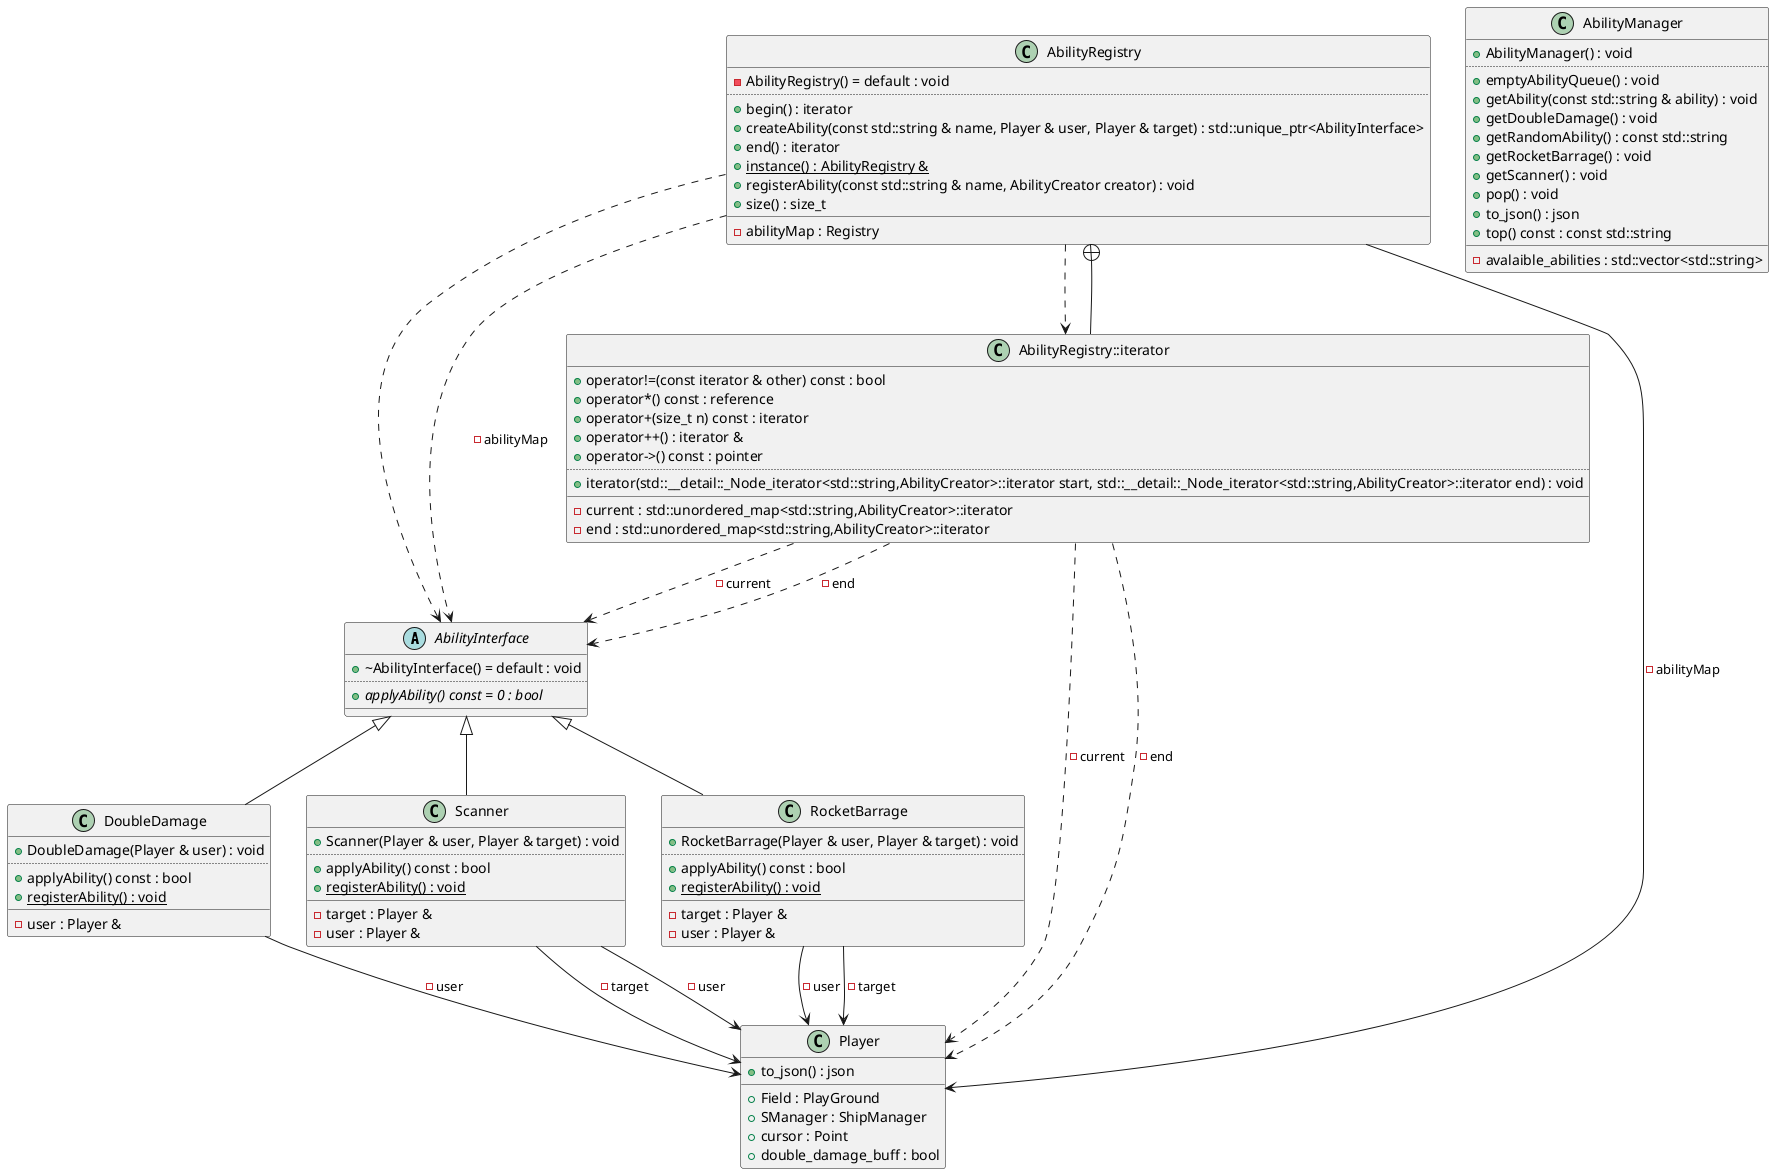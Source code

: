 @startuml
abstract "AbilityInterface" as C_0018418403117949621286
abstract C_0018418403117949621286 {
+~AbilityInterface() = default : void
..
{abstract} +applyAbility() const = 0 : bool
__
}
class "DoubleDamage" as C_0000648866158297546465
class C_0000648866158297546465 {
+DoubleDamage(Player & user) : void
..
+applyAbility() const : bool
{static} +registerAbility() : void
__
-user : Player &
}
class "Scanner" as C_0013402225055324596433
class C_0013402225055324596433 {
+Scanner(Player & user, Player & target) : void
..
+applyAbility() const : bool
{static} +registerAbility() : void
__
-target : Player &
-user : Player &
}
class "RocketBarrage" as C_0011998025940278914008
class C_0011998025940278914008 {
+RocketBarrage(Player & user, Player & target) : void
..
+applyAbility() const : bool
{static} +registerAbility() : void
__
-target : Player &
-user : Player &
}
class "AbilityRegistry" as C_0016677220737534910727
class C_0016677220737534910727 {
-AbilityRegistry() = default : void
..
+begin() : iterator
+createAbility(const std::string & name, Player & user, Player & target) : std::unique_ptr<AbilityInterface>
+end() : iterator
{static} +instance() : AbilityRegistry &
+registerAbility(const std::string & name, AbilityCreator creator) : void
+size() : size_t
__
-abilityMap : Registry
}
class "AbilityRegistry::iterator" as C_0002165705464363680401
class C_0002165705464363680401 {
+operator!=(const iterator & other) const : bool
+operator*() const : reference
+operator+(size_t n) const : iterator
+operator++() : iterator &
+operator->() const : pointer
..
+iterator(std::__detail::_Node_iterator<std::string,AbilityCreator>::iterator start, std::__detail::_Node_iterator<std::string,AbilityCreator>::iterator end) : void
__
-current : std::unordered_map<std::string,AbilityCreator>::iterator
-end : std::unordered_map<std::string,AbilityCreator>::iterator
}
class "AbilityManager" as C_0002235219345516323367
class C_0002235219345516323367 {
+AbilityManager() : void
..
+emptyAbilityQueue() : void
+getAbility(const std::string & ability) : void
+getDoubleDamage() : void
+getRandomAbility() : const std::string
+getRocketBarrage() : void
+getScanner() : void
+pop() : void
+to_json() : json
+top() const : const std::string
__
-avalaible_abilities : std::vector<std::string>
}
class "Player" as C_0003605716991605700936
class C_0003605716991605700936 {
+to_json() : json
__
+Field : PlayGround
+SManager : ShipManager
+cursor : Point
+double_damage_buff : bool
}
C_0000648866158297546465 --> C_0003605716991605700936 : -user
C_0018418403117949621286 <|-- C_0000648866158297546465

C_0013402225055324596433 --> C_0003605716991605700936 : -target
C_0013402225055324596433 --> C_0003605716991605700936 : -user
C_0018418403117949621286 <|-- C_0013402225055324596433

C_0011998025940278914008 --> C_0003605716991605700936 : -user
C_0011998025940278914008 --> C_0003605716991605700936 : -target
C_0018418403117949621286 <|-- C_0011998025940278914008

C_0016677220737534910727 ..> C_0018418403117949621286
C_0016677220737534910727 ..> C_0002165705464363680401
C_0016677220737534910727 ..> C_0018418403117949621286 : -abilityMap
C_0016677220737534910727 --> C_0003605716991605700936 : -abilityMap
C_0002165705464363680401 --+ C_0016677220737534910727
C_0002165705464363680401 ..> C_0018418403117949621286 : -current
C_0002165705464363680401 ..> C_0003605716991605700936 : -current
C_0002165705464363680401 ..> C_0018418403117949621286 : -end
C_0002165705464363680401 ..> C_0003605716991605700936 : -end

'Generated with clang-uml, version 0.5.6
'LLVM version Ubuntu clang version 18.1.3 (1ubuntu1)
@enduml
